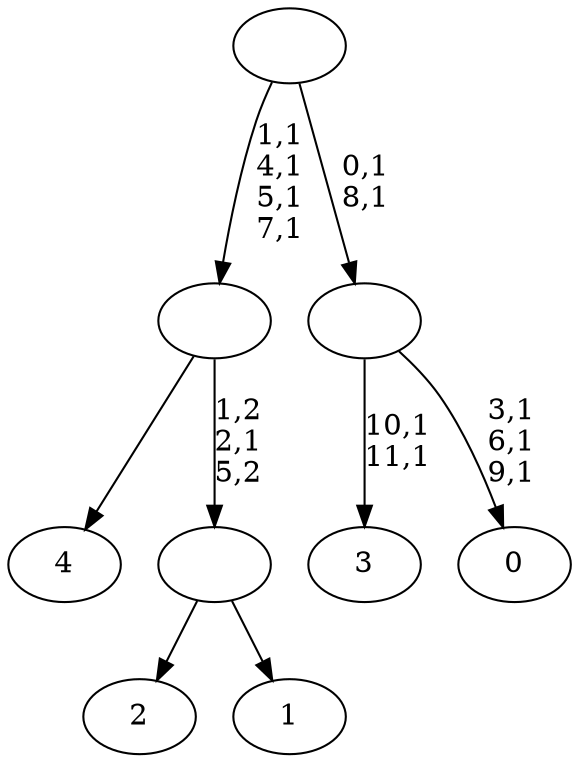 digraph T {
	17 [label="4"]
	16 [label="3"]
	13 [label="2"]
	12 [label="1"]
	11 [label=""]
	10 [label=""]
	6 [label="0"]
	2 [label=""]
	0 [label=""]
	11 -> 13 [label=""]
	11 -> 12 [label=""]
	10 -> 17 [label=""]
	10 -> 11 [label="1,2\n2,1\n5,2"]
	2 -> 6 [label="3,1\n6,1\n9,1"]
	2 -> 16 [label="10,1\n11,1"]
	0 -> 2 [label="0,1\n8,1"]
	0 -> 10 [label="1,1\n4,1\n5,1\n7,1"]
}
